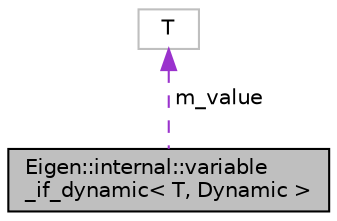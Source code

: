 digraph "Eigen::internal::variable_if_dynamic&lt; T, Dynamic &gt;"
{
  edge [fontname="Helvetica",fontsize="10",labelfontname="Helvetica",labelfontsize="10"];
  node [fontname="Helvetica",fontsize="10",shape=record];
  Node1 [label="Eigen::internal::variable\l_if_dynamic\< T, Dynamic \>",height=0.2,width=0.4,color="black", fillcolor="grey75", style="filled" fontcolor="black"];
  Node2 -> Node1 [dir="back",color="darkorchid3",fontsize="10",style="dashed",label=" m_value" ,fontname="Helvetica"];
  Node2 [label="T",height=0.2,width=0.4,color="grey75", fillcolor="white", style="filled"];
}
